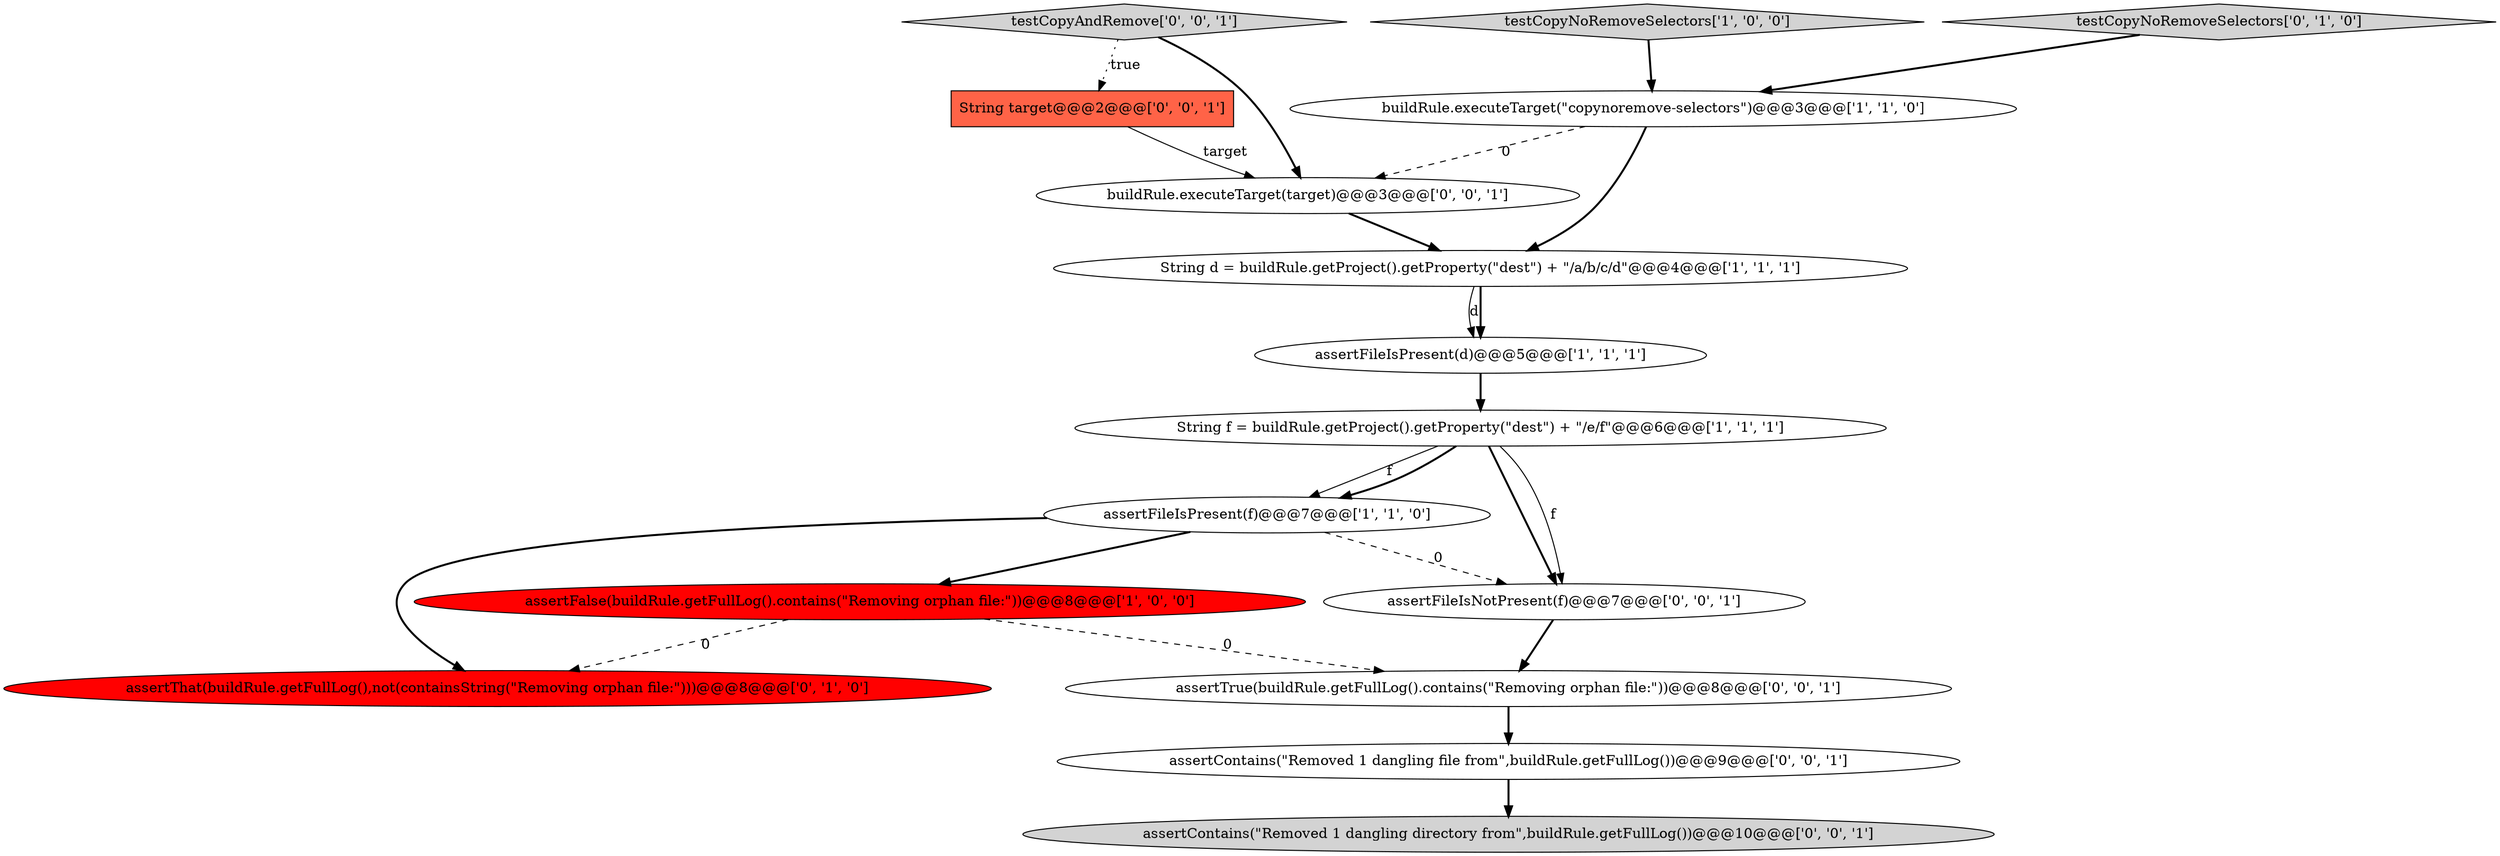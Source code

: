 digraph {
3 [style = filled, label = "testCopyNoRemoveSelectors['1', '0', '0']", fillcolor = lightgray, shape = diamond image = "AAA0AAABBB1BBB"];
11 [style = filled, label = "String target@@@2@@@['0', '0', '1']", fillcolor = tomato, shape = box image = "AAA0AAABBB3BBB"];
8 [style = filled, label = "assertThat(buildRule.getFullLog(),not(containsString(\"Removing orphan file:\")))@@@8@@@['0', '1', '0']", fillcolor = red, shape = ellipse image = "AAA1AAABBB2BBB"];
4 [style = filled, label = "assertFileIsPresent(f)@@@7@@@['1', '1', '0']", fillcolor = white, shape = ellipse image = "AAA0AAABBB1BBB"];
14 [style = filled, label = "assertFileIsNotPresent(f)@@@7@@@['0', '0', '1']", fillcolor = white, shape = ellipse image = "AAA0AAABBB3BBB"];
10 [style = filled, label = "assertContains(\"Removed 1 dangling directory from\",buildRule.getFullLog())@@@10@@@['0', '0', '1']", fillcolor = lightgray, shape = ellipse image = "AAA0AAABBB3BBB"];
15 [style = filled, label = "testCopyAndRemove['0', '0', '1']", fillcolor = lightgray, shape = diamond image = "AAA0AAABBB3BBB"];
13 [style = filled, label = "buildRule.executeTarget(target)@@@3@@@['0', '0', '1']", fillcolor = white, shape = ellipse image = "AAA0AAABBB3BBB"];
9 [style = filled, label = "assertContains(\"Removed 1 dangling file from\",buildRule.getFullLog())@@@9@@@['0', '0', '1']", fillcolor = white, shape = ellipse image = "AAA0AAABBB3BBB"];
12 [style = filled, label = "assertTrue(buildRule.getFullLog().contains(\"Removing orphan file:\"))@@@8@@@['0', '0', '1']", fillcolor = white, shape = ellipse image = "AAA0AAABBB3BBB"];
6 [style = filled, label = "String f = buildRule.getProject().getProperty(\"dest\") + \"/e/f\"@@@6@@@['1', '1', '1']", fillcolor = white, shape = ellipse image = "AAA0AAABBB1BBB"];
7 [style = filled, label = "testCopyNoRemoveSelectors['0', '1', '0']", fillcolor = lightgray, shape = diamond image = "AAA0AAABBB2BBB"];
2 [style = filled, label = "String d = buildRule.getProject().getProperty(\"dest\") + \"/a/b/c/d\"@@@4@@@['1', '1', '1']", fillcolor = white, shape = ellipse image = "AAA0AAABBB1BBB"];
0 [style = filled, label = "assertFileIsPresent(d)@@@5@@@['1', '1', '1']", fillcolor = white, shape = ellipse image = "AAA0AAABBB1BBB"];
1 [style = filled, label = "buildRule.executeTarget(\"copynoremove-selectors\")@@@3@@@['1', '1', '0']", fillcolor = white, shape = ellipse image = "AAA0AAABBB1BBB"];
5 [style = filled, label = "assertFalse(buildRule.getFullLog().contains(\"Removing orphan file:\"))@@@8@@@['1', '0', '0']", fillcolor = red, shape = ellipse image = "AAA1AAABBB1BBB"];
15->13 [style = bold, label=""];
5->12 [style = dashed, label="0"];
7->1 [style = bold, label=""];
3->1 [style = bold, label=""];
0->6 [style = bold, label=""];
6->4 [style = solid, label="f"];
9->10 [style = bold, label=""];
12->9 [style = bold, label=""];
2->0 [style = solid, label="d"];
11->13 [style = solid, label="target"];
1->13 [style = dashed, label="0"];
6->14 [style = bold, label=""];
6->4 [style = bold, label=""];
2->0 [style = bold, label=""];
14->12 [style = bold, label=""];
15->11 [style = dotted, label="true"];
5->8 [style = dashed, label="0"];
4->8 [style = bold, label=""];
4->14 [style = dashed, label="0"];
1->2 [style = bold, label=""];
6->14 [style = solid, label="f"];
4->5 [style = bold, label=""];
13->2 [style = bold, label=""];
}
